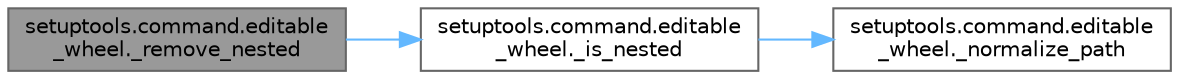 digraph "setuptools.command.editable_wheel._remove_nested"
{
 // LATEX_PDF_SIZE
  bgcolor="transparent";
  edge [fontname=Helvetica,fontsize=10,labelfontname=Helvetica,labelfontsize=10];
  node [fontname=Helvetica,fontsize=10,shape=box,height=0.2,width=0.4];
  rankdir="LR";
  Node1 [id="Node000001",label="setuptools.command.editable\l_wheel._remove_nested",height=0.2,width=0.4,color="gray40", fillcolor="grey60", style="filled", fontcolor="black",tooltip=" "];
  Node1 -> Node2 [id="edge1_Node000001_Node000002",color="steelblue1",style="solid",tooltip=" "];
  Node2 [id="Node000002",label="setuptools.command.editable\l_wheel._is_nested",height=0.2,width=0.4,color="grey40", fillcolor="white", style="filled",URL="$namespacesetuptools_1_1command_1_1editable__wheel.html#a82c00d637cd02c611a1a796906743db8",tooltip=" "];
  Node2 -> Node3 [id="edge2_Node000002_Node000003",color="steelblue1",style="solid",tooltip=" "];
  Node3 [id="Node000003",label="setuptools.command.editable\l_wheel._normalize_path",height=0.2,width=0.4,color="grey40", fillcolor="white", style="filled",URL="$namespacesetuptools_1_1command_1_1editable__wheel.html#ad0e5281f8cd6b96e877e96adf376a106",tooltip=" "];
}
